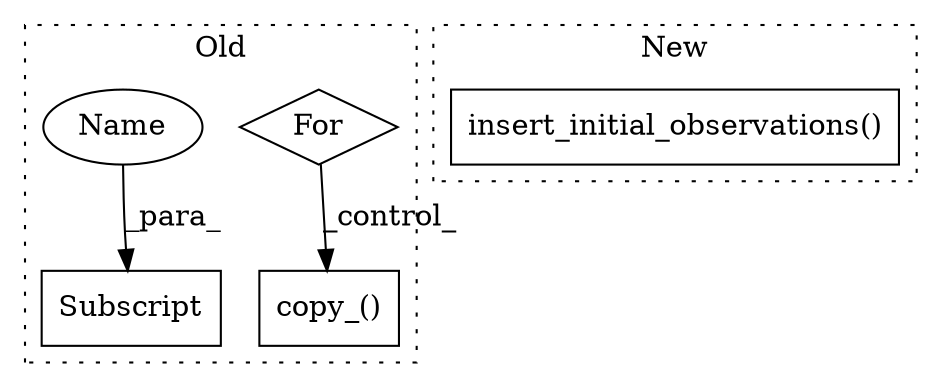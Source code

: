 digraph G {
subgraph cluster0 {
1 [label="Subscript" a="63" s="6488,0" l="29,0" shape="box"];
3 [label="For" a="107" s="6439,6474" l="4,14" shape="diamond"];
4 [label="copy_()" a="75" s="6488,6540" l="39,1" shape="box"];
5 [label="Name" a="87" s="6510" l="6" shape="ellipse"];
label = "Old";
style="dotted";
}
subgraph cluster1 {
2 [label="insert_initial_observations()" a="75" s="7186,7228" l="37,1" shape="box"];
label = "New";
style="dotted";
}
3 -> 4 [label="_control_"];
5 -> 1 [label="_para_"];
}